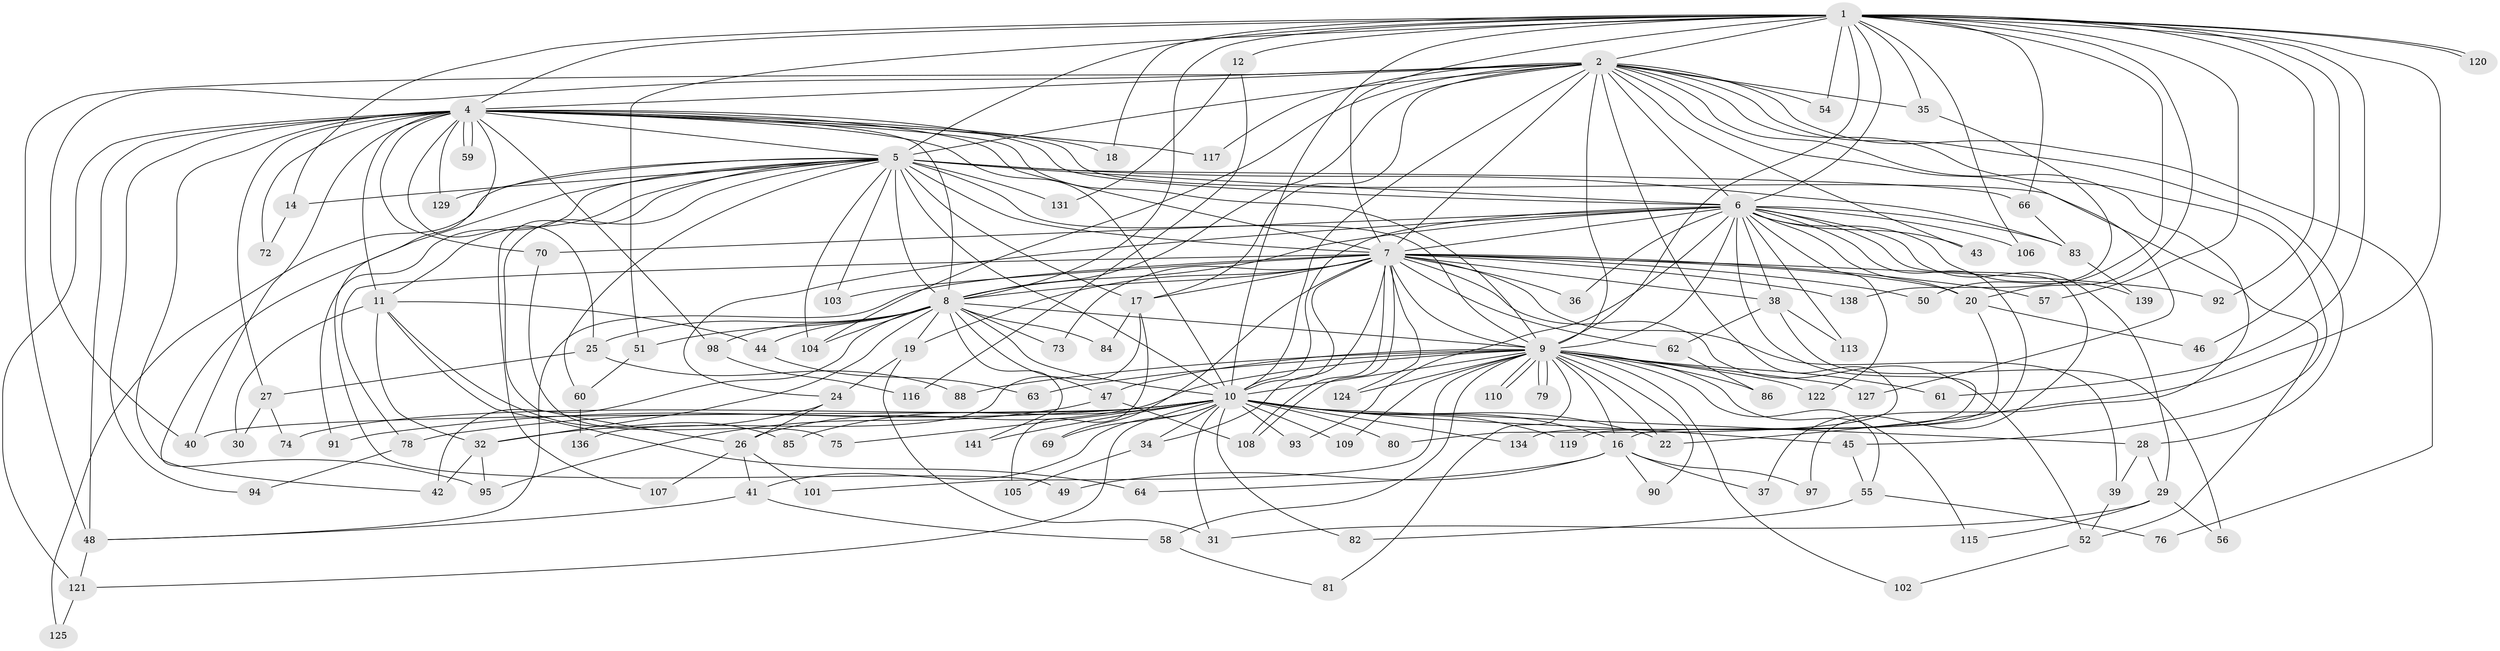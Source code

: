 // Generated by graph-tools (version 1.1) at 2025/51/02/27/25 19:51:42]
// undirected, 111 vertices, 256 edges
graph export_dot {
graph [start="1"]
  node [color=gray90,style=filled];
  1 [super="+3"];
  2 [super="+13"];
  4 [super="+23"];
  5 [super="+99"];
  6 [super="+53"];
  7 [super="+118"];
  8;
  9 [super="+15"];
  10 [super="+68"];
  11 [super="+132"];
  12;
  14;
  16 [super="+21"];
  17 [super="+33"];
  18;
  19;
  20 [super="+128"];
  22 [super="+123"];
  24 [super="+130"];
  25;
  26 [super="+77"];
  27 [super="+100"];
  28 [super="+87"];
  29;
  30;
  31 [super="+67"];
  32 [super="+111"];
  34;
  35 [super="+71"];
  36;
  37;
  38 [super="+135"];
  39;
  40 [super="+96"];
  41 [super="+65"];
  42 [super="+140"];
  43;
  44;
  45;
  46;
  47 [super="+114"];
  48 [super="+89"];
  49;
  50;
  51;
  52 [super="+133"];
  54;
  55;
  56;
  57;
  58;
  59;
  60;
  61;
  62;
  63;
  64;
  66 [super="+112"];
  69;
  70;
  72;
  73;
  74;
  75;
  76;
  78;
  79;
  80;
  81;
  82;
  83;
  84;
  85;
  86;
  88;
  90;
  91;
  92;
  93;
  94;
  95;
  97;
  98;
  101;
  102;
  103;
  104 [super="+137"];
  105;
  106;
  107;
  108;
  109;
  110;
  113;
  115;
  116;
  117;
  119;
  120;
  121 [super="+126"];
  122;
  124;
  125;
  127;
  129;
  131;
  134;
  136;
  138;
  139;
  141;
  1 -- 2 [weight=2];
  1 -- 4 [weight=2];
  1 -- 5 [weight=2];
  1 -- 6 [weight=3];
  1 -- 7 [weight=2];
  1 -- 8 [weight=2];
  1 -- 9 [weight=2];
  1 -- 10 [weight=2];
  1 -- 12 [weight=2];
  1 -- 14;
  1 -- 18;
  1 -- 20;
  1 -- 35 [weight=2];
  1 -- 46;
  1 -- 50;
  1 -- 51;
  1 -- 57;
  1 -- 61;
  1 -- 66;
  1 -- 92;
  1 -- 106;
  1 -- 120;
  1 -- 120;
  1 -- 22;
  1 -- 54;
  2 -- 4;
  2 -- 5 [weight=2];
  2 -- 6;
  2 -- 7;
  2 -- 8;
  2 -- 9;
  2 -- 10;
  2 -- 17;
  2 -- 28;
  2 -- 35;
  2 -- 40;
  2 -- 43;
  2 -- 45;
  2 -- 48;
  2 -- 54;
  2 -- 76;
  2 -- 97;
  2 -- 127;
  2 -- 80;
  2 -- 117;
  2 -- 104;
  4 -- 5;
  4 -- 6;
  4 -- 7;
  4 -- 8;
  4 -- 9;
  4 -- 10;
  4 -- 11 [weight=2];
  4 -- 18;
  4 -- 25;
  4 -- 27 [weight=2];
  4 -- 40;
  4 -- 48;
  4 -- 49;
  4 -- 52;
  4 -- 59;
  4 -- 59;
  4 -- 70;
  4 -- 72;
  4 -- 94;
  4 -- 98;
  4 -- 117;
  4 -- 121;
  4 -- 129;
  4 -- 42;
  5 -- 6;
  5 -- 7 [weight=2];
  5 -- 8 [weight=2];
  5 -- 9;
  5 -- 10;
  5 -- 11;
  5 -- 14;
  5 -- 17;
  5 -- 26;
  5 -- 60;
  5 -- 66;
  5 -- 83;
  5 -- 91;
  5 -- 95;
  5 -- 103;
  5 -- 104;
  5 -- 107;
  5 -- 125;
  5 -- 129;
  5 -- 131;
  6 -- 7;
  6 -- 8;
  6 -- 9;
  6 -- 10;
  6 -- 16;
  6 -- 24;
  6 -- 29;
  6 -- 36;
  6 -- 37;
  6 -- 38;
  6 -- 43;
  6 -- 83;
  6 -- 93;
  6 -- 106;
  6 -- 113;
  6 -- 122;
  6 -- 134;
  6 -- 139;
  6 -- 70;
  6 -- 20;
  7 -- 8;
  7 -- 9 [weight=2];
  7 -- 10 [weight=2];
  7 -- 19;
  7 -- 20;
  7 -- 34;
  7 -- 36;
  7 -- 38 [weight=2];
  7 -- 39;
  7 -- 50;
  7 -- 52;
  7 -- 57;
  7 -- 62;
  7 -- 69;
  7 -- 73;
  7 -- 78;
  7 -- 92;
  7 -- 103;
  7 -- 108;
  7 -- 108;
  7 -- 124;
  7 -- 138;
  7 -- 17;
  7 -- 48;
  8 -- 9;
  8 -- 10;
  8 -- 19;
  8 -- 25;
  8 -- 32;
  8 -- 42;
  8 -- 44;
  8 -- 47;
  8 -- 51;
  8 -- 73;
  8 -- 84;
  8 -- 98;
  8 -- 141;
  8 -- 104;
  9 -- 10;
  9 -- 47;
  9 -- 58;
  9 -- 61;
  9 -- 63;
  9 -- 79;
  9 -- 79;
  9 -- 81;
  9 -- 86;
  9 -- 88;
  9 -- 90;
  9 -- 101;
  9 -- 102;
  9 -- 109;
  9 -- 110;
  9 -- 110;
  9 -- 115;
  9 -- 122;
  9 -- 124;
  9 -- 127;
  9 -- 55;
  9 -- 16;
  9 -- 26;
  9 -- 22;
  10 -- 16;
  10 -- 22;
  10 -- 28 [weight=2];
  10 -- 31;
  10 -- 34;
  10 -- 41;
  10 -- 45;
  10 -- 69;
  10 -- 74;
  10 -- 75;
  10 -- 78;
  10 -- 80;
  10 -- 82;
  10 -- 85;
  10 -- 91;
  10 -- 93;
  10 -- 109;
  10 -- 119;
  10 -- 134;
  10 -- 141;
  10 -- 121;
  10 -- 40;
  11 -- 30;
  11 -- 32;
  11 -- 44;
  11 -- 64;
  11 -- 85;
  12 -- 116;
  12 -- 131;
  14 -- 72;
  16 -- 37;
  16 -- 90;
  16 -- 64;
  16 -- 49;
  16 -- 97;
  17 -- 84;
  17 -- 105;
  17 -- 136;
  19 -- 24;
  19 -- 31;
  20 -- 46;
  20 -- 119;
  24 -- 26;
  24 -- 32;
  25 -- 88;
  25 -- 27;
  26 -- 41;
  26 -- 107;
  26 -- 101;
  27 -- 30;
  27 -- 74;
  28 -- 29;
  28 -- 39;
  29 -- 31;
  29 -- 56;
  29 -- 115;
  32 -- 42;
  32 -- 95;
  34 -- 105;
  35 -- 138;
  38 -- 56;
  38 -- 62;
  38 -- 113;
  39 -- 52;
  41 -- 58;
  41 -- 48;
  44 -- 63;
  45 -- 55;
  47 -- 95;
  47 -- 108;
  48 -- 121;
  51 -- 60;
  52 -- 102;
  55 -- 76;
  55 -- 82;
  58 -- 81;
  60 -- 136;
  62 -- 86;
  66 -- 83;
  70 -- 75;
  78 -- 94;
  83 -- 139;
  98 -- 116;
  121 -- 125;
}

